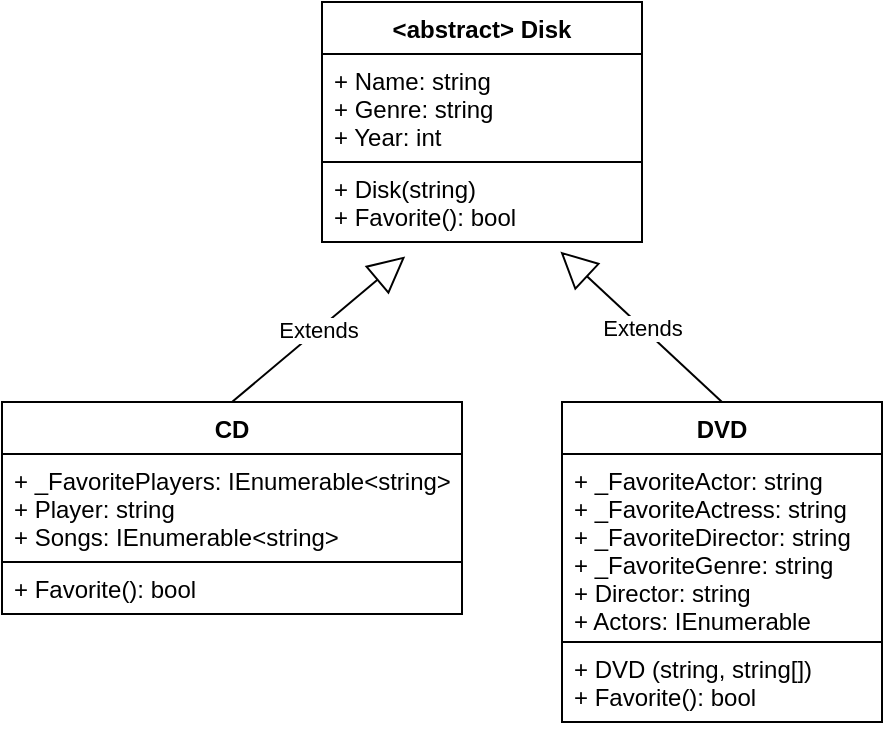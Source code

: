 <mxfile>
    <diagram id="dHF60RciYawLpC32ULQV" name="Page-1">
        <mxGraphModel dx="670" dy="614" grid="1" gridSize="10" guides="1" tooltips="1" connect="1" arrows="1" fold="1" page="1" pageScale="1" pageWidth="850" pageHeight="1100" background="#ffffff" math="0" shadow="0">
            <root>
                <mxCell id="0"/>
                <mxCell id="1" parent="0"/>
                <mxCell id="2" value="&lt;abstract&gt; Disk" style="swimlane;fontStyle=1;align=center;verticalAlign=top;childLayout=stackLayout;horizontal=1;startSize=26;horizontalStack=0;resizeParent=1;resizeParentMax=0;resizeLast=0;collapsible=1;marginBottom=0;fillColor=none;fontColor=#000000;strokeColor=#000000;" parent="1" vertex="1">
                    <mxGeometry x="200" y="40" width="160" height="120" as="geometry"/>
                </mxCell>
                <mxCell id="3" value="+ Name: string&#10;+ Genre: string&#10;+ Year: int" style="text;align=left;verticalAlign=top;spacingLeft=4;spacingRight=4;overflow=hidden;rotatable=0;points=[[0,0.5],[1,0.5]];portConstraint=eastwest;fontColor=#000000;strokeColor=#000000;" parent="2" vertex="1">
                    <mxGeometry y="26" width="160" height="54" as="geometry"/>
                </mxCell>
                <mxCell id="5" value="+ Disk(string)&#10;+ Favorite(): bool" style="text;align=left;verticalAlign=top;spacingLeft=4;spacingRight=4;overflow=hidden;rotatable=0;points=[[0,0.5],[1,0.5]];portConstraint=eastwest;fontColor=#000000;strokeColor=#000000;" parent="2" vertex="1">
                    <mxGeometry y="80" width="160" height="40" as="geometry"/>
                </mxCell>
                <mxCell id="6" value="CD" style="swimlane;fontStyle=1;align=center;verticalAlign=top;childLayout=stackLayout;horizontal=1;startSize=26;horizontalStack=0;resizeParent=1;resizeParentMax=0;resizeLast=0;collapsible=1;marginBottom=0;fillColor=none;fontColor=#000000;strokeColor=#000000;" parent="1" vertex="1">
                    <mxGeometry x="40" y="240" width="230" height="106" as="geometry"/>
                </mxCell>
                <mxCell id="7" value="+ _FavoritePlayers: IEnumerable&lt;string&gt;&#10;+ Player: string&#10;+ Songs: IEnumerable&lt;string&gt;&#10;" style="text;align=left;verticalAlign=top;spacingLeft=4;spacingRight=4;overflow=hidden;rotatable=0;points=[[0,0.5],[1,0.5]];portConstraint=eastwest;fontColor=#000000;strokeColor=#000000;fontStyle=0" parent="6" vertex="1">
                    <mxGeometry y="26" width="230" height="54" as="geometry"/>
                </mxCell>
                <mxCell id="8" value="+ Favorite(): bool" style="text;align=left;verticalAlign=top;spacingLeft=4;spacingRight=4;overflow=hidden;rotatable=0;points=[[0,0.5],[1,0.5]];portConstraint=eastwest;fontColor=#000000;strokeColor=#000000;" parent="6" vertex="1">
                    <mxGeometry y="80" width="230" height="26" as="geometry"/>
                </mxCell>
                <mxCell id="9" value="DVD" style="swimlane;fontStyle=1;align=center;verticalAlign=top;childLayout=stackLayout;horizontal=1;startSize=26;horizontalStack=0;resizeParent=1;resizeParentMax=0;resizeLast=0;collapsible=1;marginBottom=0;fillColor=none;fontColor=#000000;strokeColor=#000000;" parent="1" vertex="1">
                    <mxGeometry x="320" y="240" width="160" height="160" as="geometry"/>
                </mxCell>
                <mxCell id="10" value="+ _FavoriteActor: string&#10;+ _FavoriteActress: string&#10;+ _FavoriteDirector: string&#10;+ _FavoriteGenre: string&#10;+ Director: string&#10;+ Actors: IEnumerable" style="text;align=left;verticalAlign=top;spacingLeft=4;spacingRight=4;overflow=hidden;rotatable=0;points=[[0,0.5],[1,0.5]];portConstraint=eastwest;fontColor=#000000;strokeColor=#000000;" parent="9" vertex="1">
                    <mxGeometry y="26" width="160" height="94" as="geometry"/>
                </mxCell>
                <mxCell id="11" value="+ DVD (string, string[])&#10;+ Favorite(): bool" style="text;align=left;verticalAlign=top;spacingLeft=4;spacingRight=4;overflow=hidden;rotatable=0;points=[[0,0.5],[1,0.5]];portConstraint=eastwest;fontColor=#000000;strokeColor=#000000;" parent="9" vertex="1">
                    <mxGeometry y="120" width="160" height="40" as="geometry"/>
                </mxCell>
                <mxCell id="12" value="Extends" style="endArrow=block;endSize=16;endFill=0;html=1;exitX=0.5;exitY=0;exitDx=0;exitDy=0;strokeColor=#000000;labelBackgroundColor=#ffffff;fontColor=#000000;entryX=0.745;entryY=1.12;entryDx=0;entryDy=0;entryPerimeter=0;" edge="1" parent="1" source="9" target="5">
                    <mxGeometry width="160" relative="1" as="geometry">
                        <mxPoint x="260" y="320" as="sourcePoint"/>
                        <mxPoint x="276" y="160" as="targetPoint"/>
                    </mxGeometry>
                </mxCell>
                <mxCell id="13" value="Extends" style="endArrow=block;endSize=16;endFill=0;html=1;exitX=0.5;exitY=0;exitDx=0;exitDy=0;strokeColor=#000000;labelBackgroundColor=#ffffff;fontColor=#000000;entryX=0.26;entryY=1.18;entryDx=0;entryDy=0;entryPerimeter=0;" edge="1" parent="1" source="6" target="5">
                    <mxGeometry width="160" relative="1" as="geometry">
                        <mxPoint x="260" y="320" as="sourcePoint"/>
                        <mxPoint x="200" y="170" as="targetPoint"/>
                    </mxGeometry>
                </mxCell>
            </root>
        </mxGraphModel>
    </diagram>
</mxfile>